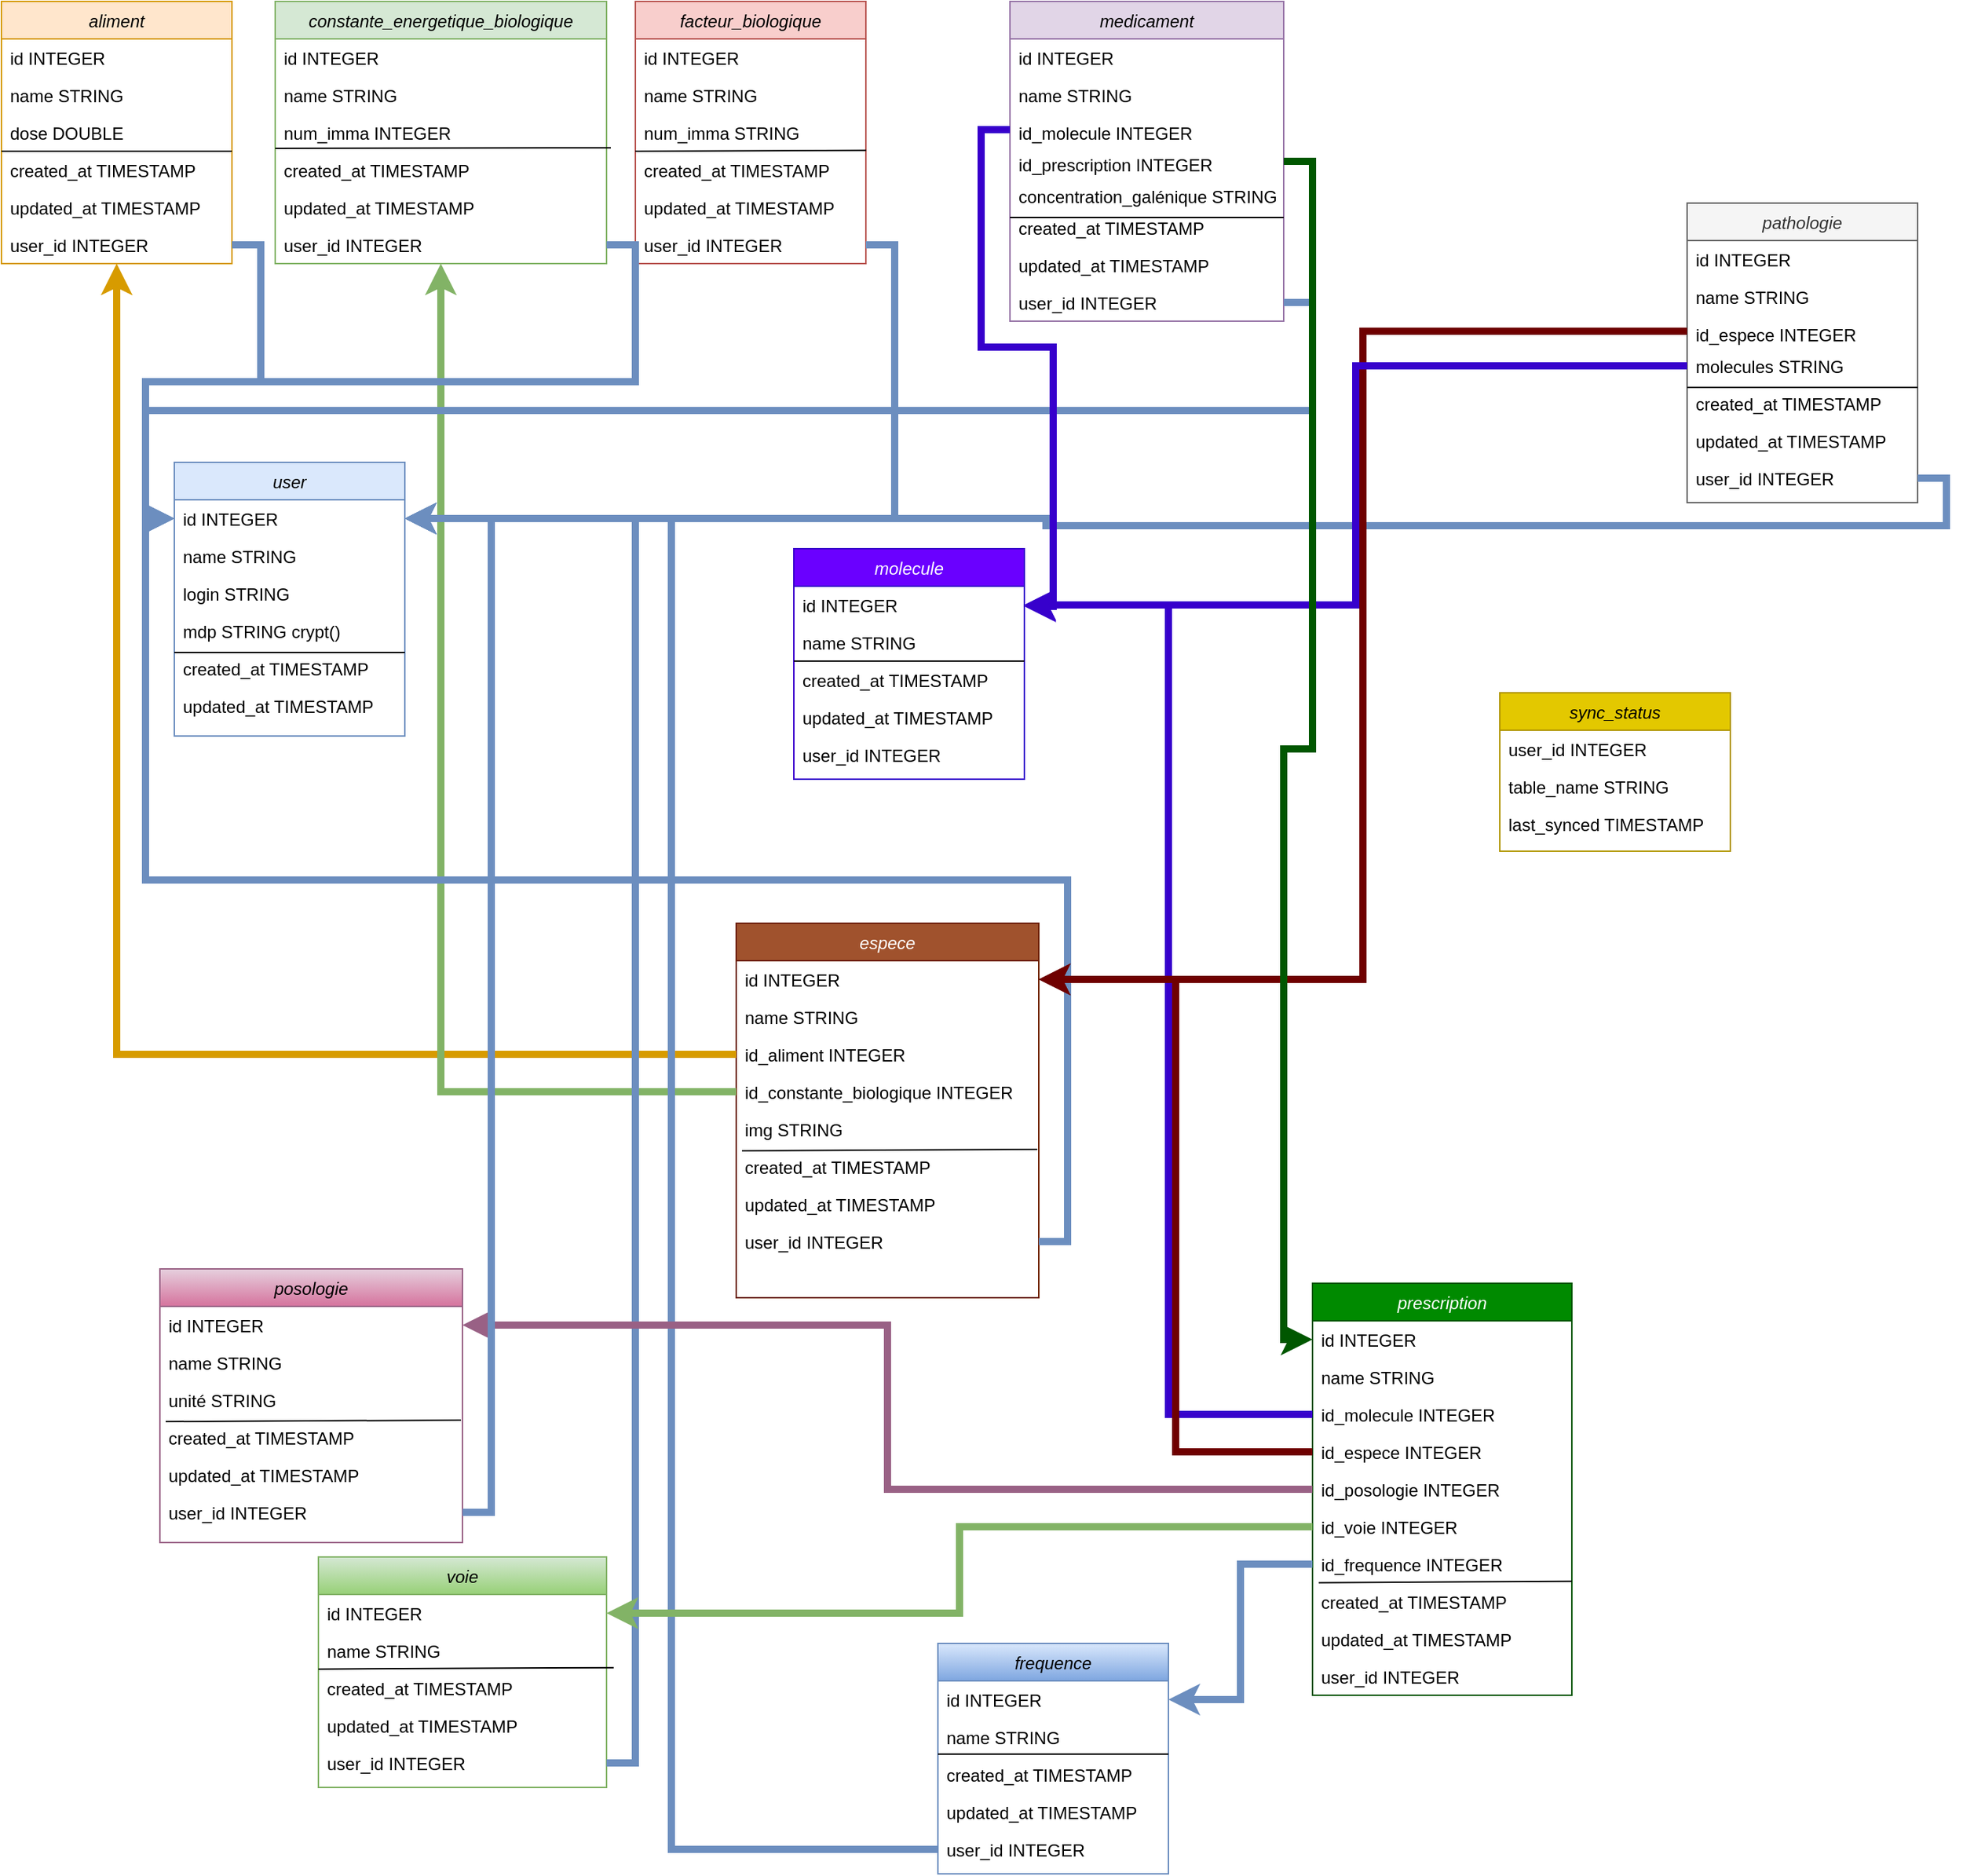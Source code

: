 <mxfile version="24.7.7">
  <diagram id="C5RBs43oDa-KdzZeNtuy" name="Page-1">
    <mxGraphModel dx="1687" dy="929" grid="1" gridSize="10" guides="1" tooltips="1" connect="1" arrows="1" fold="1" page="1" pageScale="1" pageWidth="827" pageHeight="1169" math="0" shadow="0">
      <root>
        <mxCell id="WIyWlLk6GJQsqaUBKTNV-0" />
        <mxCell id="WIyWlLk6GJQsqaUBKTNV-1" parent="WIyWlLk6GJQsqaUBKTNV-0" />
        <mxCell id="zkfFHV4jXpPFQw0GAbJ--0" value="aliment" style="swimlane;fontStyle=2;align=center;verticalAlign=top;childLayout=stackLayout;horizontal=1;startSize=26;horizontalStack=0;resizeParent=1;resizeLast=0;collapsible=1;marginBottom=0;rounded=0;shadow=0;strokeWidth=1;fillColor=#ffe6cc;strokeColor=#d79b00;" parent="WIyWlLk6GJQsqaUBKTNV-1" vertex="1">
          <mxGeometry x="30" y="40" width="160" height="182" as="geometry">
            <mxRectangle x="230" y="140" width="160" height="26" as="alternateBounds" />
          </mxGeometry>
        </mxCell>
        <mxCell id="zkfFHV4jXpPFQw0GAbJ--1" value="id INTEGER" style="text;align=left;verticalAlign=top;spacingLeft=4;spacingRight=4;overflow=hidden;rotatable=0;points=[[0,0.5],[1,0.5]];portConstraint=eastwest;" parent="zkfFHV4jXpPFQw0GAbJ--0" vertex="1">
          <mxGeometry y="26" width="160" height="26" as="geometry" />
        </mxCell>
        <mxCell id="zkfFHV4jXpPFQw0GAbJ--2" value="name STRING" style="text;align=left;verticalAlign=top;spacingLeft=4;spacingRight=4;overflow=hidden;rotatable=0;points=[[0,0.5],[1,0.5]];portConstraint=eastwest;rounded=0;shadow=0;html=0;" parent="zkfFHV4jXpPFQw0GAbJ--0" vertex="1">
          <mxGeometry y="52" width="160" height="26" as="geometry" />
        </mxCell>
        <mxCell id="zkfFHV4jXpPFQw0GAbJ--3" value="dose DOUBLE" style="text;align=left;verticalAlign=top;spacingLeft=4;spacingRight=4;overflow=hidden;rotatable=0;points=[[0,0.5],[1,0.5]];portConstraint=eastwest;rounded=0;shadow=0;html=0;" parent="zkfFHV4jXpPFQw0GAbJ--0" vertex="1">
          <mxGeometry y="78" width="160" height="26" as="geometry" />
        </mxCell>
        <mxCell id="924ap-qNJCCSgqPx_JIW-32" value="" style="endArrow=none;html=1;rounded=0;" parent="zkfFHV4jXpPFQw0GAbJ--0" edge="1">
          <mxGeometry width="50" height="50" relative="1" as="geometry">
            <mxPoint y="104" as="sourcePoint" />
            <mxPoint x="160" y="104" as="targetPoint" />
          </mxGeometry>
        </mxCell>
        <mxCell id="924ap-qNJCCSgqPx_JIW-30" value="created_at TIMESTAMP" style="text;align=left;verticalAlign=top;spacingLeft=4;spacingRight=4;overflow=hidden;rotatable=0;points=[[0,0.5],[1,0.5]];portConstraint=eastwest;rounded=0;shadow=0;html=0;" parent="zkfFHV4jXpPFQw0GAbJ--0" vertex="1">
          <mxGeometry y="104" width="160" height="26" as="geometry" />
        </mxCell>
        <mxCell id="924ap-qNJCCSgqPx_JIW-34" value="updated_at TIMESTAMP" style="text;align=left;verticalAlign=top;spacingLeft=4;spacingRight=4;overflow=hidden;rotatable=0;points=[[0,0.5],[1,0.5]];portConstraint=eastwest;rounded=0;shadow=0;html=0;" parent="zkfFHV4jXpPFQw0GAbJ--0" vertex="1">
          <mxGeometry y="130" width="160" height="26" as="geometry" />
        </mxCell>
        <mxCell id="924ap-qNJCCSgqPx_JIW-35" value="user_id INTEGER" style="text;align=left;verticalAlign=top;spacingLeft=4;spacingRight=4;overflow=hidden;rotatable=0;points=[[0,0.5],[1,0.5]];portConstraint=eastwest;rounded=0;shadow=0;html=0;" parent="zkfFHV4jXpPFQw0GAbJ--0" vertex="1">
          <mxGeometry y="156" width="160" height="26" as="geometry" />
        </mxCell>
        <mxCell id="924ap-qNJCCSgqPx_JIW-1" value="constante_energetique_biologique" style="swimlane;fontStyle=2;align=center;verticalAlign=top;childLayout=stackLayout;horizontal=1;startSize=26;horizontalStack=0;resizeParent=1;resizeLast=0;collapsible=1;marginBottom=0;rounded=0;shadow=0;strokeWidth=1;fillColor=#d5e8d4;strokeColor=#82b366;" parent="WIyWlLk6GJQsqaUBKTNV-1" vertex="1">
          <mxGeometry x="220" y="40" width="230" height="182" as="geometry">
            <mxRectangle x="230" y="140" width="160" height="26" as="alternateBounds" />
          </mxGeometry>
        </mxCell>
        <mxCell id="924ap-qNJCCSgqPx_JIW-2" value="id INTEGER" style="text;align=left;verticalAlign=top;spacingLeft=4;spacingRight=4;overflow=hidden;rotatable=0;points=[[0,0.5],[1,0.5]];portConstraint=eastwest;" parent="924ap-qNJCCSgqPx_JIW-1" vertex="1">
          <mxGeometry y="26" width="230" height="26" as="geometry" />
        </mxCell>
        <mxCell id="924ap-qNJCCSgqPx_JIW-3" value="name STRING" style="text;align=left;verticalAlign=top;spacingLeft=4;spacingRight=4;overflow=hidden;rotatable=0;points=[[0,0.5],[1,0.5]];portConstraint=eastwest;rounded=0;shadow=0;html=0;" parent="924ap-qNJCCSgqPx_JIW-1" vertex="1">
          <mxGeometry y="52" width="230" height="26" as="geometry" />
        </mxCell>
        <mxCell id="924ap-qNJCCSgqPx_JIW-4" value="num_imma INTEGER" style="text;align=left;verticalAlign=top;spacingLeft=4;spacingRight=4;overflow=hidden;rotatable=0;points=[[0,0.5],[1,0.5]];portConstraint=eastwest;rounded=0;shadow=0;html=0;" parent="924ap-qNJCCSgqPx_JIW-1" vertex="1">
          <mxGeometry y="78" width="230" height="26" as="geometry" />
        </mxCell>
        <mxCell id="924ap-qNJCCSgqPx_JIW-36" value="" style="endArrow=none;html=1;rounded=0;entryX=1.013;entryY=0.907;entryDx=0;entryDy=0;entryPerimeter=0;" parent="924ap-qNJCCSgqPx_JIW-1" target="924ap-qNJCCSgqPx_JIW-4" edge="1">
          <mxGeometry width="50" height="50" relative="1" as="geometry">
            <mxPoint y="102" as="sourcePoint" />
            <mxPoint x="160" y="102" as="targetPoint" />
          </mxGeometry>
        </mxCell>
        <mxCell id="924ap-qNJCCSgqPx_JIW-37" value="created_at TIMESTAMP" style="text;align=left;verticalAlign=top;spacingLeft=4;spacingRight=4;overflow=hidden;rotatable=0;points=[[0,0.5],[1,0.5]];portConstraint=eastwest;rounded=0;shadow=0;html=0;" parent="924ap-qNJCCSgqPx_JIW-1" vertex="1">
          <mxGeometry y="104" width="230" height="26" as="geometry" />
        </mxCell>
        <mxCell id="924ap-qNJCCSgqPx_JIW-38" value="updated_at TIMESTAMP" style="text;align=left;verticalAlign=top;spacingLeft=4;spacingRight=4;overflow=hidden;rotatable=0;points=[[0,0.5],[1,0.5]];portConstraint=eastwest;rounded=0;shadow=0;html=0;" parent="924ap-qNJCCSgqPx_JIW-1" vertex="1">
          <mxGeometry y="130" width="230" height="26" as="geometry" />
        </mxCell>
        <mxCell id="924ap-qNJCCSgqPx_JIW-39" value="user_id INTEGER" style="text;align=left;verticalAlign=top;spacingLeft=4;spacingRight=4;overflow=hidden;rotatable=0;points=[[0,0.5],[1,0.5]];portConstraint=eastwest;rounded=0;shadow=0;html=0;" parent="924ap-qNJCCSgqPx_JIW-1" vertex="1">
          <mxGeometry y="156" width="230" height="26" as="geometry" />
        </mxCell>
        <mxCell id="924ap-qNJCCSgqPx_JIW-5" value="facteur_biologique" style="swimlane;fontStyle=2;align=center;verticalAlign=top;childLayout=stackLayout;horizontal=1;startSize=26;horizontalStack=0;resizeParent=1;resizeLast=0;collapsible=1;marginBottom=0;rounded=0;shadow=0;strokeWidth=1;fillColor=#f8cecc;strokeColor=#b85450;" parent="WIyWlLk6GJQsqaUBKTNV-1" vertex="1">
          <mxGeometry x="470" y="40" width="160" height="182" as="geometry">
            <mxRectangle x="230" y="140" width="160" height="26" as="alternateBounds" />
          </mxGeometry>
        </mxCell>
        <mxCell id="924ap-qNJCCSgqPx_JIW-6" value="id INTEGER" style="text;align=left;verticalAlign=top;spacingLeft=4;spacingRight=4;overflow=hidden;rotatable=0;points=[[0,0.5],[1,0.5]];portConstraint=eastwest;" parent="924ap-qNJCCSgqPx_JIW-5" vertex="1">
          <mxGeometry y="26" width="160" height="26" as="geometry" />
        </mxCell>
        <mxCell id="924ap-qNJCCSgqPx_JIW-7" value="name STRING" style="text;align=left;verticalAlign=top;spacingLeft=4;spacingRight=4;overflow=hidden;rotatable=0;points=[[0,0.5],[1,0.5]];portConstraint=eastwest;rounded=0;shadow=0;html=0;" parent="924ap-qNJCCSgqPx_JIW-5" vertex="1">
          <mxGeometry y="52" width="160" height="26" as="geometry" />
        </mxCell>
        <mxCell id="924ap-qNJCCSgqPx_JIW-8" value="num_imma STRING" style="text;align=left;verticalAlign=top;spacingLeft=4;spacingRight=4;overflow=hidden;rotatable=0;points=[[0,0.5],[1,0.5]];portConstraint=eastwest;rounded=0;shadow=0;html=0;" parent="924ap-qNJCCSgqPx_JIW-5" vertex="1">
          <mxGeometry y="78" width="160" height="26" as="geometry" />
        </mxCell>
        <mxCell id="924ap-qNJCCSgqPx_JIW-40" value="" style="endArrow=none;html=1;rounded=0;entryX=1.001;entryY=-0.026;entryDx=0;entryDy=0;entryPerimeter=0;" parent="924ap-qNJCCSgqPx_JIW-5" target="924ap-qNJCCSgqPx_JIW-41" edge="1">
          <mxGeometry width="50" height="50" relative="1" as="geometry">
            <mxPoint y="104" as="sourcePoint" />
            <mxPoint x="160" y="104" as="targetPoint" />
          </mxGeometry>
        </mxCell>
        <mxCell id="924ap-qNJCCSgqPx_JIW-41" value="created_at TIMESTAMP" style="text;align=left;verticalAlign=top;spacingLeft=4;spacingRight=4;overflow=hidden;rotatable=0;points=[[0,0.5],[1,0.5]];portConstraint=eastwest;rounded=0;shadow=0;html=0;" parent="924ap-qNJCCSgqPx_JIW-5" vertex="1">
          <mxGeometry y="104" width="160" height="26" as="geometry" />
        </mxCell>
        <mxCell id="924ap-qNJCCSgqPx_JIW-42" value="updated_at TIMESTAMP" style="text;align=left;verticalAlign=top;spacingLeft=4;spacingRight=4;overflow=hidden;rotatable=0;points=[[0,0.5],[1,0.5]];portConstraint=eastwest;rounded=0;shadow=0;html=0;" parent="924ap-qNJCCSgqPx_JIW-5" vertex="1">
          <mxGeometry y="130" width="160" height="26" as="geometry" />
        </mxCell>
        <mxCell id="924ap-qNJCCSgqPx_JIW-43" value="user_id INTEGER" style="text;align=left;verticalAlign=top;spacingLeft=4;spacingRight=4;overflow=hidden;rotatable=0;points=[[0,0.5],[1,0.5]];portConstraint=eastwest;rounded=0;shadow=0;html=0;" parent="924ap-qNJCCSgqPx_JIW-5" vertex="1">
          <mxGeometry y="156" width="160" height="26" as="geometry" />
        </mxCell>
        <mxCell id="924ap-qNJCCSgqPx_JIW-9" value="espece" style="swimlane;fontStyle=2;align=center;verticalAlign=top;childLayout=stackLayout;horizontal=1;startSize=26;horizontalStack=0;resizeParent=1;resizeLast=0;collapsible=1;marginBottom=0;rounded=0;shadow=0;strokeWidth=1;fillColor=#a0522d;fontColor=#ffffff;strokeColor=#6D1F00;" parent="WIyWlLk6GJQsqaUBKTNV-1" vertex="1">
          <mxGeometry x="540" y="680" width="210" height="260" as="geometry">
            <mxRectangle x="230" y="140" width="160" height="26" as="alternateBounds" />
          </mxGeometry>
        </mxCell>
        <mxCell id="924ap-qNJCCSgqPx_JIW-10" value="id INTEGER" style="text;align=left;verticalAlign=top;spacingLeft=4;spacingRight=4;overflow=hidden;rotatable=0;points=[[0,0.5],[1,0.5]];portConstraint=eastwest;" parent="924ap-qNJCCSgqPx_JIW-9" vertex="1">
          <mxGeometry y="26" width="210" height="26" as="geometry" />
        </mxCell>
        <mxCell id="924ap-qNJCCSgqPx_JIW-11" value="name STRING" style="text;align=left;verticalAlign=top;spacingLeft=4;spacingRight=4;overflow=hidden;rotatable=0;points=[[0,0.5],[1,0.5]];portConstraint=eastwest;rounded=0;shadow=0;html=0;" parent="924ap-qNJCCSgqPx_JIW-9" vertex="1">
          <mxGeometry y="52" width="210" height="26" as="geometry" />
        </mxCell>
        <mxCell id="924ap-qNJCCSgqPx_JIW-12" value="id_aliment INTEGER&#xa;" style="text;align=left;verticalAlign=top;spacingLeft=4;spacingRight=4;overflow=hidden;rotatable=0;points=[[0,0.5],[1,0.5]];portConstraint=eastwest;rounded=0;shadow=0;html=0;" parent="924ap-qNJCCSgqPx_JIW-9" vertex="1">
          <mxGeometry y="78" width="210" height="26" as="geometry" />
        </mxCell>
        <mxCell id="924ap-qNJCCSgqPx_JIW-13" value="id_constante_biologique INTEGER&#xa;" style="text;align=left;verticalAlign=top;spacingLeft=4;spacingRight=4;overflow=hidden;rotatable=0;points=[[0,0.5],[1,0.5]];portConstraint=eastwest;rounded=0;shadow=0;html=0;" parent="924ap-qNJCCSgqPx_JIW-9" vertex="1">
          <mxGeometry y="104" width="210" height="26" as="geometry" />
        </mxCell>
        <mxCell id="924ap-qNJCCSgqPx_JIW-15" value="img STRING" style="text;align=left;verticalAlign=top;spacingLeft=4;spacingRight=4;overflow=hidden;rotatable=0;points=[[0,0.5],[1,0.5]];portConstraint=eastwest;rounded=0;shadow=0;html=0;" parent="924ap-qNJCCSgqPx_JIW-9" vertex="1">
          <mxGeometry y="130" width="210" height="26" as="geometry" />
        </mxCell>
        <mxCell id="924ap-qNJCCSgqPx_JIW-53" value="created_at TIMESTAMP" style="text;align=left;verticalAlign=top;spacingLeft=4;spacingRight=4;overflow=hidden;rotatable=0;points=[[0,0.5],[1,0.5]];portConstraint=eastwest;rounded=0;shadow=0;html=0;" parent="924ap-qNJCCSgqPx_JIW-9" vertex="1">
          <mxGeometry y="156" width="210" height="26" as="geometry" />
        </mxCell>
        <mxCell id="924ap-qNJCCSgqPx_JIW-54" value="updated_at TIMESTAMP" style="text;align=left;verticalAlign=top;spacingLeft=4;spacingRight=4;overflow=hidden;rotatable=0;points=[[0,0.5],[1,0.5]];portConstraint=eastwest;rounded=0;shadow=0;html=0;" parent="924ap-qNJCCSgqPx_JIW-9" vertex="1">
          <mxGeometry y="182" width="210" height="26" as="geometry" />
        </mxCell>
        <mxCell id="924ap-qNJCCSgqPx_JIW-55" value="user_id INTEGER" style="text;align=left;verticalAlign=top;spacingLeft=4;spacingRight=4;overflow=hidden;rotatable=0;points=[[0,0.5],[1,0.5]];portConstraint=eastwest;rounded=0;shadow=0;html=0;" parent="924ap-qNJCCSgqPx_JIW-9" vertex="1">
          <mxGeometry y="208" width="210" height="26" as="geometry" />
        </mxCell>
        <mxCell id="Qkwt73DO6O8Ck_jx2aLU-0" value="" style="endArrow=none;html=1;rounded=0;exitX=0.019;exitY=0.077;exitDx=0;exitDy=0;exitPerimeter=0;entryX=0.995;entryY=1.038;entryDx=0;entryDy=0;entryPerimeter=0;" parent="924ap-qNJCCSgqPx_JIW-9" source="924ap-qNJCCSgqPx_JIW-53" target="924ap-qNJCCSgqPx_JIW-15" edge="1">
          <mxGeometry width="50" height="50" relative="1" as="geometry">
            <mxPoint x="170" y="60" as="sourcePoint" />
            <mxPoint x="220" y="10" as="targetPoint" />
          </mxGeometry>
        </mxCell>
        <mxCell id="924ap-qNJCCSgqPx_JIW-17" value="medicament" style="swimlane;fontStyle=2;align=center;verticalAlign=top;childLayout=stackLayout;horizontal=1;startSize=26;horizontalStack=0;resizeParent=1;resizeLast=0;collapsible=1;marginBottom=0;rounded=0;shadow=0;strokeWidth=1;fillColor=#e1d5e7;strokeColor=#9673a6;" parent="WIyWlLk6GJQsqaUBKTNV-1" vertex="1">
          <mxGeometry x="730" y="40" width="190" height="222" as="geometry">
            <mxRectangle x="230" y="140" width="160" height="26" as="alternateBounds" />
          </mxGeometry>
        </mxCell>
        <mxCell id="924ap-qNJCCSgqPx_JIW-18" value="id INTEGER" style="text;align=left;verticalAlign=top;spacingLeft=4;spacingRight=4;overflow=hidden;rotatable=0;points=[[0,0.5],[1,0.5]];portConstraint=eastwest;" parent="924ap-qNJCCSgqPx_JIW-17" vertex="1">
          <mxGeometry y="26" width="190" height="26" as="geometry" />
        </mxCell>
        <mxCell id="924ap-qNJCCSgqPx_JIW-19" value="name STRING" style="text;align=left;verticalAlign=top;spacingLeft=4;spacingRight=4;overflow=hidden;rotatable=0;points=[[0,0.5],[1,0.5]];portConstraint=eastwest;rounded=0;shadow=0;html=0;" parent="924ap-qNJCCSgqPx_JIW-17" vertex="1">
          <mxGeometry y="52" width="190" height="26" as="geometry" />
        </mxCell>
        <mxCell id="924ap-qNJCCSgqPx_JIW-20" value="id_molecule INTEGER" style="text;align=left;verticalAlign=top;spacingLeft=4;spacingRight=4;overflow=hidden;rotatable=0;points=[[0,0.5],[1,0.5]];portConstraint=eastwest;rounded=0;shadow=0;html=0;" parent="924ap-qNJCCSgqPx_JIW-17" vertex="1">
          <mxGeometry y="78" width="190" height="22" as="geometry" />
        </mxCell>
        <mxCell id="Qkwt73DO6O8Ck_jx2aLU-1" value="id_prescription INTEGER" style="text;align=left;verticalAlign=top;spacingLeft=4;spacingRight=4;overflow=hidden;rotatable=0;points=[[0,0.5],[1,0.5]];portConstraint=eastwest;rounded=0;shadow=0;html=0;" parent="924ap-qNJCCSgqPx_JIW-17" vertex="1">
          <mxGeometry y="100" width="190" height="22" as="geometry" />
        </mxCell>
        <mxCell id="IBvZVTG6x7wdRIB90gIZ-0" value="concentration_galénique STRING" style="text;align=left;verticalAlign=top;spacingLeft=4;spacingRight=4;overflow=hidden;rotatable=0;points=[[0,0.5],[1,0.5]];portConstraint=eastwest;rounded=0;shadow=0;html=0;" vertex="1" parent="924ap-qNJCCSgqPx_JIW-17">
          <mxGeometry y="122" width="190" height="22" as="geometry" />
        </mxCell>
        <mxCell id="924ap-qNJCCSgqPx_JIW-45" value="created_at TIMESTAMP" style="text;align=left;verticalAlign=top;spacingLeft=4;spacingRight=4;overflow=hidden;rotatable=0;points=[[0,0.5],[1,0.5]];portConstraint=eastwest;rounded=0;shadow=0;html=0;" parent="924ap-qNJCCSgqPx_JIW-17" vertex="1">
          <mxGeometry y="144" width="190" height="26" as="geometry" />
        </mxCell>
        <mxCell id="924ap-qNJCCSgqPx_JIW-46" value="updated_at TIMESTAMP" style="text;align=left;verticalAlign=top;spacingLeft=4;spacingRight=4;overflow=hidden;rotatable=0;points=[[0,0.5],[1,0.5]];portConstraint=eastwest;rounded=0;shadow=0;html=0;" parent="924ap-qNJCCSgqPx_JIW-17" vertex="1">
          <mxGeometry y="170" width="190" height="26" as="geometry" />
        </mxCell>
        <mxCell id="924ap-qNJCCSgqPx_JIW-47" value="user_id INTEGER" style="text;align=left;verticalAlign=top;spacingLeft=4;spacingRight=4;overflow=hidden;rotatable=0;points=[[0,0.5],[1,0.5]];portConstraint=eastwest;rounded=0;shadow=0;html=0;" parent="924ap-qNJCCSgqPx_JIW-17" vertex="1">
          <mxGeometry y="196" width="190" height="26" as="geometry" />
        </mxCell>
        <mxCell id="924ap-qNJCCSgqPx_JIW-21" value="pathologie" style="swimlane;fontStyle=2;align=center;verticalAlign=top;childLayout=stackLayout;horizontal=1;startSize=26;horizontalStack=0;resizeParent=1;resizeLast=0;collapsible=1;marginBottom=0;rounded=0;shadow=0;strokeWidth=1;fillColor=#f5f5f5;fontColor=#333333;strokeColor=#666666;" parent="WIyWlLk6GJQsqaUBKTNV-1" vertex="1">
          <mxGeometry x="1200" y="180" width="160" height="208" as="geometry">
            <mxRectangle x="230" y="140" width="160" height="26" as="alternateBounds" />
          </mxGeometry>
        </mxCell>
        <mxCell id="924ap-qNJCCSgqPx_JIW-22" value="id INTEGER" style="text;align=left;verticalAlign=top;spacingLeft=4;spacingRight=4;overflow=hidden;rotatable=0;points=[[0,0.5],[1,0.5]];portConstraint=eastwest;" parent="924ap-qNJCCSgqPx_JIW-21" vertex="1">
          <mxGeometry y="26" width="160" height="26" as="geometry" />
        </mxCell>
        <mxCell id="924ap-qNJCCSgqPx_JIW-23" value="name STRING" style="text;align=left;verticalAlign=top;spacingLeft=4;spacingRight=4;overflow=hidden;rotatable=0;points=[[0,0.5],[1,0.5]];portConstraint=eastwest;rounded=0;shadow=0;html=0;" parent="924ap-qNJCCSgqPx_JIW-21" vertex="1">
          <mxGeometry y="52" width="160" height="26" as="geometry" />
        </mxCell>
        <mxCell id="924ap-qNJCCSgqPx_JIW-24" value="id_espece INTEGER" style="text;align=left;verticalAlign=top;spacingLeft=4;spacingRight=4;overflow=hidden;rotatable=0;points=[[0,0.5],[1,0.5]];portConstraint=eastwest;rounded=0;shadow=0;html=0;" parent="924ap-qNJCCSgqPx_JIW-21" vertex="1">
          <mxGeometry y="78" width="160" height="22" as="geometry" />
        </mxCell>
        <mxCell id="924ap-qNJCCSgqPx_JIW-48" value="" style="endArrow=none;html=1;rounded=0;" parent="924ap-qNJCCSgqPx_JIW-21" edge="1">
          <mxGeometry width="50" height="50" relative="1" as="geometry">
            <mxPoint y="128" as="sourcePoint" />
            <mxPoint x="160" y="128" as="targetPoint" />
          </mxGeometry>
        </mxCell>
        <mxCell id="Qkwt73DO6O8Ck_jx2aLU-13" value="molecules STRING" style="text;align=left;verticalAlign=top;spacingLeft=4;spacingRight=4;overflow=hidden;rotatable=0;points=[[0,0.5],[1,0.5]];portConstraint=eastwest;rounded=0;shadow=0;html=0;" parent="924ap-qNJCCSgqPx_JIW-21" vertex="1">
          <mxGeometry y="100" width="160" height="26" as="geometry" />
        </mxCell>
        <mxCell id="924ap-qNJCCSgqPx_JIW-49" value="created_at TIMESTAMP" style="text;align=left;verticalAlign=top;spacingLeft=4;spacingRight=4;overflow=hidden;rotatable=0;points=[[0,0.5],[1,0.5]];portConstraint=eastwest;rounded=0;shadow=0;html=0;" parent="924ap-qNJCCSgqPx_JIW-21" vertex="1">
          <mxGeometry y="126" width="160" height="26" as="geometry" />
        </mxCell>
        <mxCell id="924ap-qNJCCSgqPx_JIW-50" value="updated_at TIMESTAMP" style="text;align=left;verticalAlign=top;spacingLeft=4;spacingRight=4;overflow=hidden;rotatable=0;points=[[0,0.5],[1,0.5]];portConstraint=eastwest;rounded=0;shadow=0;html=0;" parent="924ap-qNJCCSgqPx_JIW-21" vertex="1">
          <mxGeometry y="152" width="160" height="26" as="geometry" />
        </mxCell>
        <mxCell id="924ap-qNJCCSgqPx_JIW-51" value="user_id INTEGER" style="text;align=left;verticalAlign=top;spacingLeft=4;spacingRight=4;overflow=hidden;rotatable=0;points=[[0,0.5],[1,0.5]];portConstraint=eastwest;rounded=0;shadow=0;html=0;" parent="924ap-qNJCCSgqPx_JIW-21" vertex="1">
          <mxGeometry y="178" width="160" height="26" as="geometry" />
        </mxCell>
        <mxCell id="924ap-qNJCCSgqPx_JIW-25" style="edgeStyle=orthogonalEdgeStyle;rounded=0;orthogonalLoop=1;jettySize=auto;html=1;exitX=0;exitY=0.5;exitDx=0;exitDy=0;entryX=0.5;entryY=1;entryDx=0;entryDy=0;fillColor=#ffe6cc;strokeColor=#d79b00;strokeWidth=5;" parent="WIyWlLk6GJQsqaUBKTNV-1" source="924ap-qNJCCSgqPx_JIW-12" target="zkfFHV4jXpPFQw0GAbJ--0" edge="1">
          <mxGeometry relative="1" as="geometry" />
        </mxCell>
        <mxCell id="924ap-qNJCCSgqPx_JIW-26" style="edgeStyle=orthogonalEdgeStyle;rounded=0;orthogonalLoop=1;jettySize=auto;html=1;exitX=0;exitY=0.5;exitDx=0;exitDy=0;entryX=0.5;entryY=1;entryDx=0;entryDy=0;fillColor=#d5e8d4;strokeColor=#82b366;strokeWidth=5;" parent="WIyWlLk6GJQsqaUBKTNV-1" source="924ap-qNJCCSgqPx_JIW-13" target="924ap-qNJCCSgqPx_JIW-1" edge="1">
          <mxGeometry relative="1" as="geometry" />
        </mxCell>
        <mxCell id="924ap-qNJCCSgqPx_JIW-56" value="user" style="swimlane;fontStyle=2;align=center;verticalAlign=top;childLayout=stackLayout;horizontal=1;startSize=26;horizontalStack=0;resizeParent=1;resizeLast=0;collapsible=1;marginBottom=0;rounded=0;shadow=0;strokeWidth=1;fillColor=#dae8fc;strokeColor=#6c8ebf;" parent="WIyWlLk6GJQsqaUBKTNV-1" vertex="1">
          <mxGeometry x="150" y="360" width="160" height="190" as="geometry">
            <mxRectangle x="230" y="140" width="160" height="26" as="alternateBounds" />
          </mxGeometry>
        </mxCell>
        <mxCell id="924ap-qNJCCSgqPx_JIW-57" value="id INTEGER" style="text;align=left;verticalAlign=top;spacingLeft=4;spacingRight=4;overflow=hidden;rotatable=0;points=[[0,0.5],[1,0.5]];portConstraint=eastwest;" parent="924ap-qNJCCSgqPx_JIW-56" vertex="1">
          <mxGeometry y="26" width="160" height="26" as="geometry" />
        </mxCell>
        <mxCell id="924ap-qNJCCSgqPx_JIW-58" value="name STRING" style="text;align=left;verticalAlign=top;spacingLeft=4;spacingRight=4;overflow=hidden;rotatable=0;points=[[0,0.5],[1,0.5]];portConstraint=eastwest;rounded=0;shadow=0;html=0;" parent="924ap-qNJCCSgqPx_JIW-56" vertex="1">
          <mxGeometry y="52" width="160" height="26" as="geometry" />
        </mxCell>
        <mxCell id="924ap-qNJCCSgqPx_JIW-59" value="login STRING" style="text;align=left;verticalAlign=top;spacingLeft=4;spacingRight=4;overflow=hidden;rotatable=0;points=[[0,0.5],[1,0.5]];portConstraint=eastwest;rounded=0;shadow=0;html=0;" parent="924ap-qNJCCSgqPx_JIW-56" vertex="1">
          <mxGeometry y="78" width="160" height="26" as="geometry" />
        </mxCell>
        <mxCell id="924ap-qNJCCSgqPx_JIW-60" value="" style="endArrow=none;html=1;rounded=0;" parent="924ap-qNJCCSgqPx_JIW-56" edge="1">
          <mxGeometry width="50" height="50" relative="1" as="geometry">
            <mxPoint y="132" as="sourcePoint" />
            <mxPoint x="160" y="132" as="targetPoint" />
          </mxGeometry>
        </mxCell>
        <mxCell id="924ap-qNJCCSgqPx_JIW-64" value="mdp STRING crypt()" style="text;align=left;verticalAlign=top;spacingLeft=4;spacingRight=4;overflow=hidden;rotatable=0;points=[[0,0.5],[1,0.5]];portConstraint=eastwest;rounded=0;shadow=0;html=0;" parent="924ap-qNJCCSgqPx_JIW-56" vertex="1">
          <mxGeometry y="104" width="160" height="26" as="geometry" />
        </mxCell>
        <mxCell id="924ap-qNJCCSgqPx_JIW-61" value="created_at TIMESTAMP" style="text;align=left;verticalAlign=top;spacingLeft=4;spacingRight=4;overflow=hidden;rotatable=0;points=[[0,0.5],[1,0.5]];portConstraint=eastwest;rounded=0;shadow=0;html=0;" parent="924ap-qNJCCSgqPx_JIW-56" vertex="1">
          <mxGeometry y="130" width="160" height="26" as="geometry" />
        </mxCell>
        <mxCell id="924ap-qNJCCSgqPx_JIW-72" value="updated_at TIMESTAMP" style="text;align=left;verticalAlign=top;spacingLeft=4;spacingRight=4;overflow=hidden;rotatable=0;points=[[0,0.5],[1,0.5]];portConstraint=eastwest;rounded=0;shadow=0;html=0;" parent="924ap-qNJCCSgqPx_JIW-56" vertex="1">
          <mxGeometry y="156" width="160" height="26" as="geometry" />
        </mxCell>
        <mxCell id="924ap-qNJCCSgqPx_JIW-65" style="edgeStyle=orthogonalEdgeStyle;rounded=0;orthogonalLoop=1;jettySize=auto;html=1;exitX=1;exitY=0.5;exitDx=0;exitDy=0;entryX=0;entryY=0.5;entryDx=0;entryDy=0;fillColor=#dae8fc;strokeColor=#6c8ebf;strokeWidth=5;" parent="WIyWlLk6GJQsqaUBKTNV-1" source="924ap-qNJCCSgqPx_JIW-35" target="924ap-qNJCCSgqPx_JIW-57" edge="1">
          <mxGeometry relative="1" as="geometry" />
        </mxCell>
        <mxCell id="924ap-qNJCCSgqPx_JIW-66" style="edgeStyle=orthogonalEdgeStyle;rounded=0;orthogonalLoop=1;jettySize=auto;html=1;exitX=1;exitY=0.5;exitDx=0;exitDy=0;entryX=0;entryY=0.5;entryDx=0;entryDy=0;fillColor=#dae8fc;strokeColor=#6c8ebf;strokeWidth=5;" parent="WIyWlLk6GJQsqaUBKTNV-1" source="924ap-qNJCCSgqPx_JIW-39" target="924ap-qNJCCSgqPx_JIW-57" edge="1">
          <mxGeometry relative="1" as="geometry" />
        </mxCell>
        <mxCell id="924ap-qNJCCSgqPx_JIW-67" style="edgeStyle=orthogonalEdgeStyle;rounded=0;orthogonalLoop=1;jettySize=auto;html=1;exitX=1;exitY=0.5;exitDx=0;exitDy=0;fillColor=#dae8fc;strokeColor=#6c8ebf;strokeWidth=5;" parent="WIyWlLk6GJQsqaUBKTNV-1" source="924ap-qNJCCSgqPx_JIW-43" target="924ap-qNJCCSgqPx_JIW-57" edge="1">
          <mxGeometry relative="1" as="geometry" />
        </mxCell>
        <mxCell id="924ap-qNJCCSgqPx_JIW-68" style="edgeStyle=orthogonalEdgeStyle;rounded=0;orthogonalLoop=1;jettySize=auto;html=1;exitX=1;exitY=0.5;exitDx=0;exitDy=0;entryX=0;entryY=0.5;entryDx=0;entryDy=0;fillColor=#dae8fc;strokeColor=#6c8ebf;strokeWidth=5;" parent="WIyWlLk6GJQsqaUBKTNV-1" source="924ap-qNJCCSgqPx_JIW-47" target="924ap-qNJCCSgqPx_JIW-57" edge="1">
          <mxGeometry relative="1" as="geometry" />
        </mxCell>
        <mxCell id="924ap-qNJCCSgqPx_JIW-69" style="edgeStyle=orthogonalEdgeStyle;rounded=0;orthogonalLoop=1;jettySize=auto;html=1;exitX=1;exitY=0.5;exitDx=0;exitDy=0;entryX=0;entryY=0.5;entryDx=0;entryDy=0;fillColor=#dae8fc;strokeColor=#6c8ebf;strokeWidth=5;" parent="WIyWlLk6GJQsqaUBKTNV-1" source="924ap-qNJCCSgqPx_JIW-55" target="924ap-qNJCCSgqPx_JIW-57" edge="1">
          <mxGeometry relative="1" as="geometry" />
        </mxCell>
        <mxCell id="924ap-qNJCCSgqPx_JIW-71" style="edgeStyle=orthogonalEdgeStyle;rounded=0;orthogonalLoop=1;jettySize=auto;html=1;exitX=1;exitY=0.5;exitDx=0;exitDy=0;entryX=1;entryY=0.5;entryDx=0;entryDy=0;fillColor=#dae8fc;strokeColor=#6c8ebf;strokeWidth=5;" parent="WIyWlLk6GJQsqaUBKTNV-1" source="924ap-qNJCCSgqPx_JIW-51" target="924ap-qNJCCSgqPx_JIW-57" edge="1">
          <mxGeometry relative="1" as="geometry" />
        </mxCell>
        <mxCell id="924ap-qNJCCSgqPx_JIW-73" value="sync_status" style="swimlane;fontStyle=2;align=center;verticalAlign=top;childLayout=stackLayout;horizontal=1;startSize=26;horizontalStack=0;resizeParent=1;resizeLast=0;collapsible=1;marginBottom=0;rounded=0;shadow=0;strokeWidth=1;fillColor=#e3c800;strokeColor=#B09500;fontColor=#000000;" parent="WIyWlLk6GJQsqaUBKTNV-1" vertex="1">
          <mxGeometry x="1070" y="520" width="160" height="110" as="geometry">
            <mxRectangle x="230" y="140" width="160" height="26" as="alternateBounds" />
          </mxGeometry>
        </mxCell>
        <mxCell id="924ap-qNJCCSgqPx_JIW-74" value="user_id INTEGER" style="text;align=left;verticalAlign=top;spacingLeft=4;spacingRight=4;overflow=hidden;rotatable=0;points=[[0,0.5],[1,0.5]];portConstraint=eastwest;" parent="924ap-qNJCCSgqPx_JIW-73" vertex="1">
          <mxGeometry y="26" width="160" height="26" as="geometry" />
        </mxCell>
        <mxCell id="924ap-qNJCCSgqPx_JIW-75" value="table_name STRING" style="text;align=left;verticalAlign=top;spacingLeft=4;spacingRight=4;overflow=hidden;rotatable=0;points=[[0,0.5],[1,0.5]];portConstraint=eastwest;rounded=0;shadow=0;html=0;" parent="924ap-qNJCCSgqPx_JIW-73" vertex="1">
          <mxGeometry y="52" width="160" height="26" as="geometry" />
        </mxCell>
        <mxCell id="924ap-qNJCCSgqPx_JIW-76" value="last_synced TIMESTAMP" style="text;align=left;verticalAlign=top;spacingLeft=4;spacingRight=4;overflow=hidden;rotatable=0;points=[[0,0.5],[1,0.5]];portConstraint=eastwest;rounded=0;shadow=0;html=0;" parent="924ap-qNJCCSgqPx_JIW-73" vertex="1">
          <mxGeometry y="78" width="160" height="26" as="geometry" />
        </mxCell>
        <mxCell id="Qkwt73DO6O8Ck_jx2aLU-4" value="molecule" style="swimlane;fontStyle=2;align=center;verticalAlign=top;childLayout=stackLayout;horizontal=1;startSize=26;horizontalStack=0;resizeParent=1;resizeLast=0;collapsible=1;marginBottom=0;rounded=0;shadow=0;strokeWidth=1;fillColor=#6a00ff;fontColor=#ffffff;strokeColor=#3700CC;" parent="WIyWlLk6GJQsqaUBKTNV-1" vertex="1">
          <mxGeometry x="580" y="420" width="160" height="160" as="geometry">
            <mxRectangle x="230" y="140" width="160" height="26" as="alternateBounds" />
          </mxGeometry>
        </mxCell>
        <mxCell id="Qkwt73DO6O8Ck_jx2aLU-5" value="id INTEGER" style="text;align=left;verticalAlign=top;spacingLeft=4;spacingRight=4;overflow=hidden;rotatable=0;points=[[0,0.5],[1,0.5]];portConstraint=eastwest;" parent="Qkwt73DO6O8Ck_jx2aLU-4" vertex="1">
          <mxGeometry y="26" width="160" height="26" as="geometry" />
        </mxCell>
        <mxCell id="Qkwt73DO6O8Ck_jx2aLU-6" value="name STRING" style="text;align=left;verticalAlign=top;spacingLeft=4;spacingRight=4;overflow=hidden;rotatable=0;points=[[0,0.5],[1,0.5]];portConstraint=eastwest;rounded=0;shadow=0;html=0;" parent="Qkwt73DO6O8Ck_jx2aLU-4" vertex="1">
          <mxGeometry y="52" width="160" height="26" as="geometry" />
        </mxCell>
        <mxCell id="Qkwt73DO6O8Ck_jx2aLU-8" value="" style="endArrow=none;html=1;rounded=0;" parent="Qkwt73DO6O8Ck_jx2aLU-4" edge="1">
          <mxGeometry width="50" height="50" relative="1" as="geometry">
            <mxPoint y="78" as="sourcePoint" />
            <mxPoint x="160" y="78" as="targetPoint" />
          </mxGeometry>
        </mxCell>
        <mxCell id="Qkwt73DO6O8Ck_jx2aLU-9" value="created_at TIMESTAMP" style="text;align=left;verticalAlign=top;spacingLeft=4;spacingRight=4;overflow=hidden;rotatable=0;points=[[0,0.5],[1,0.5]];portConstraint=eastwest;rounded=0;shadow=0;html=0;" parent="Qkwt73DO6O8Ck_jx2aLU-4" vertex="1">
          <mxGeometry y="78" width="160" height="26" as="geometry" />
        </mxCell>
        <mxCell id="Qkwt73DO6O8Ck_jx2aLU-10" value="updated_at TIMESTAMP" style="text;align=left;verticalAlign=top;spacingLeft=4;spacingRight=4;overflow=hidden;rotatable=0;points=[[0,0.5],[1,0.5]];portConstraint=eastwest;rounded=0;shadow=0;html=0;" parent="Qkwt73DO6O8Ck_jx2aLU-4" vertex="1">
          <mxGeometry y="104" width="160" height="26" as="geometry" />
        </mxCell>
        <mxCell id="Qkwt73DO6O8Ck_jx2aLU-11" value="user_id INTEGER" style="text;align=left;verticalAlign=top;spacingLeft=4;spacingRight=4;overflow=hidden;rotatable=0;points=[[0,0.5],[1,0.5]];portConstraint=eastwest;rounded=0;shadow=0;html=0;" parent="Qkwt73DO6O8Ck_jx2aLU-4" vertex="1">
          <mxGeometry y="130" width="160" height="26" as="geometry" />
        </mxCell>
        <mxCell id="Qkwt73DO6O8Ck_jx2aLU-12" style="edgeStyle=orthogonalEdgeStyle;rounded=0;orthogonalLoop=1;jettySize=auto;html=1;exitX=0;exitY=0.5;exitDx=0;exitDy=0;entryX=1;entryY=0.25;entryDx=0;entryDy=0;strokeWidth=5;fillColor=#6a00ff;strokeColor=#3700CC;" parent="WIyWlLk6GJQsqaUBKTNV-1" source="924ap-qNJCCSgqPx_JIW-20" target="Qkwt73DO6O8Ck_jx2aLU-4" edge="1">
          <mxGeometry relative="1" as="geometry" />
        </mxCell>
        <mxCell id="Qkwt73DO6O8Ck_jx2aLU-14" style="edgeStyle=orthogonalEdgeStyle;rounded=0;orthogonalLoop=1;jettySize=auto;html=1;exitX=0;exitY=0.5;exitDx=0;exitDy=0;entryX=1;entryY=0.5;entryDx=0;entryDy=0;strokeWidth=5;fillColor=#a20025;strokeColor=#6F0000;" parent="WIyWlLk6GJQsqaUBKTNV-1" source="924ap-qNJCCSgqPx_JIW-24" target="924ap-qNJCCSgqPx_JIW-10" edge="1">
          <mxGeometry relative="1" as="geometry">
            <mxPoint x="1030" y="380" as="targetPoint" />
          </mxGeometry>
        </mxCell>
        <mxCell id="Qkwt73DO6O8Ck_jx2aLU-15" style="edgeStyle=orthogonalEdgeStyle;rounded=0;orthogonalLoop=1;jettySize=auto;html=1;exitX=0;exitY=0.5;exitDx=0;exitDy=0;entryX=1;entryY=0.5;entryDx=0;entryDy=0;strokeWidth=5;fillColor=#6a00ff;strokeColor=#3700CC;" parent="WIyWlLk6GJQsqaUBKTNV-1" source="Qkwt73DO6O8Ck_jx2aLU-13" target="Qkwt73DO6O8Ck_jx2aLU-5" edge="1">
          <mxGeometry relative="1" as="geometry" />
        </mxCell>
        <mxCell id="Qkwt73DO6O8Ck_jx2aLU-16" value="frequence" style="swimlane;fontStyle=2;align=center;verticalAlign=top;childLayout=stackLayout;horizontal=1;startSize=26;horizontalStack=0;resizeParent=1;resizeLast=0;collapsible=1;marginBottom=0;rounded=0;shadow=0;strokeWidth=1;fillColor=#dae8fc;strokeColor=#6c8ebf;gradientColor=#7ea6e0;" parent="WIyWlLk6GJQsqaUBKTNV-1" vertex="1">
          <mxGeometry x="680" y="1180" width="160" height="160" as="geometry">
            <mxRectangle x="230" y="140" width="160" height="26" as="alternateBounds" />
          </mxGeometry>
        </mxCell>
        <mxCell id="Qkwt73DO6O8Ck_jx2aLU-17" value="id INTEGER" style="text;align=left;verticalAlign=top;spacingLeft=4;spacingRight=4;overflow=hidden;rotatable=0;points=[[0,0.5],[1,0.5]];portConstraint=eastwest;" parent="Qkwt73DO6O8Ck_jx2aLU-16" vertex="1">
          <mxGeometry y="26" width="160" height="26" as="geometry" />
        </mxCell>
        <mxCell id="Qkwt73DO6O8Ck_jx2aLU-18" value="name STRING" style="text;align=left;verticalAlign=top;spacingLeft=4;spacingRight=4;overflow=hidden;rotatable=0;points=[[0,0.5],[1,0.5]];portConstraint=eastwest;rounded=0;shadow=0;html=0;" parent="Qkwt73DO6O8Ck_jx2aLU-16" vertex="1">
          <mxGeometry y="52" width="160" height="26" as="geometry" />
        </mxCell>
        <mxCell id="Qkwt73DO6O8Ck_jx2aLU-21" value="" style="endArrow=none;html=1;rounded=0;" parent="Qkwt73DO6O8Ck_jx2aLU-16" edge="1">
          <mxGeometry width="50" height="50" relative="1" as="geometry">
            <mxPoint y="76.82" as="sourcePoint" />
            <mxPoint x="160" y="76.82" as="targetPoint" />
          </mxGeometry>
        </mxCell>
        <mxCell id="Qkwt73DO6O8Ck_jx2aLU-23" value="created_at TIMESTAMP" style="text;align=left;verticalAlign=top;spacingLeft=4;spacingRight=4;overflow=hidden;rotatable=0;points=[[0,0.5],[1,0.5]];portConstraint=eastwest;rounded=0;shadow=0;html=0;" parent="Qkwt73DO6O8Ck_jx2aLU-16" vertex="1">
          <mxGeometry y="78" width="160" height="26" as="geometry" />
        </mxCell>
        <mxCell id="Qkwt73DO6O8Ck_jx2aLU-24" value="updated_at TIMESTAMP" style="text;align=left;verticalAlign=top;spacingLeft=4;spacingRight=4;overflow=hidden;rotatable=0;points=[[0,0.5],[1,0.5]];portConstraint=eastwest;rounded=0;shadow=0;html=0;" parent="Qkwt73DO6O8Ck_jx2aLU-16" vertex="1">
          <mxGeometry y="104" width="160" height="26" as="geometry" />
        </mxCell>
        <mxCell id="Qkwt73DO6O8Ck_jx2aLU-25" value="user_id INTEGER" style="text;align=left;verticalAlign=top;spacingLeft=4;spacingRight=4;overflow=hidden;rotatable=0;points=[[0,0.5],[1,0.5]];portConstraint=eastwest;rounded=0;shadow=0;html=0;" parent="Qkwt73DO6O8Ck_jx2aLU-16" vertex="1">
          <mxGeometry y="130" width="160" height="26" as="geometry" />
        </mxCell>
        <mxCell id="Qkwt73DO6O8Ck_jx2aLU-28" style="edgeStyle=orthogonalEdgeStyle;rounded=0;orthogonalLoop=1;jettySize=auto;html=1;exitX=0;exitY=0.5;exitDx=0;exitDy=0;entryX=1;entryY=0.5;entryDx=0;entryDy=0;fillColor=#b1ddf0;strokeColor=#6C8EBF;strokeWidth=5;" parent="WIyWlLk6GJQsqaUBKTNV-1" source="Qkwt73DO6O8Ck_jx2aLU-25" target="924ap-qNJCCSgqPx_JIW-57" edge="1">
          <mxGeometry relative="1" as="geometry" />
        </mxCell>
        <mxCell id="Qkwt73DO6O8Ck_jx2aLU-29" value="posologie" style="swimlane;fontStyle=2;align=center;verticalAlign=top;childLayout=stackLayout;horizontal=1;startSize=26;horizontalStack=0;resizeParent=1;resizeLast=0;collapsible=1;marginBottom=0;rounded=0;shadow=0;strokeWidth=1;fillColor=#e6d0de;strokeColor=#996185;gradientColor=#d5739d;" parent="WIyWlLk6GJQsqaUBKTNV-1" vertex="1">
          <mxGeometry x="140" y="920" width="210" height="190" as="geometry">
            <mxRectangle x="230" y="140" width="160" height="26" as="alternateBounds" />
          </mxGeometry>
        </mxCell>
        <mxCell id="Qkwt73DO6O8Ck_jx2aLU-30" value="id INTEGER" style="text;align=left;verticalAlign=top;spacingLeft=4;spacingRight=4;overflow=hidden;rotatable=0;points=[[0,0.5],[1,0.5]];portConstraint=eastwest;" parent="Qkwt73DO6O8Ck_jx2aLU-29" vertex="1">
          <mxGeometry y="26" width="210" height="26" as="geometry" />
        </mxCell>
        <mxCell id="Qkwt73DO6O8Ck_jx2aLU-31" value="name STRING" style="text;align=left;verticalAlign=top;spacingLeft=4;spacingRight=4;overflow=hidden;rotatable=0;points=[[0,0.5],[1,0.5]];portConstraint=eastwest;rounded=0;shadow=0;html=0;" parent="Qkwt73DO6O8Ck_jx2aLU-29" vertex="1">
          <mxGeometry y="52" width="210" height="26" as="geometry" />
        </mxCell>
        <mxCell id="Qkwt73DO6O8Ck_jx2aLU-34" value="unité STRING" style="text;align=left;verticalAlign=top;spacingLeft=4;spacingRight=4;overflow=hidden;rotatable=0;points=[[0,0.5],[1,0.5]];portConstraint=eastwest;rounded=0;shadow=0;html=0;" parent="Qkwt73DO6O8Ck_jx2aLU-29" vertex="1">
          <mxGeometry y="78" width="210" height="26" as="geometry" />
        </mxCell>
        <mxCell id="Qkwt73DO6O8Ck_jx2aLU-35" value="created_at TIMESTAMP" style="text;align=left;verticalAlign=top;spacingLeft=4;spacingRight=4;overflow=hidden;rotatable=0;points=[[0,0.5],[1,0.5]];portConstraint=eastwest;rounded=0;shadow=0;html=0;" parent="Qkwt73DO6O8Ck_jx2aLU-29" vertex="1">
          <mxGeometry y="104" width="210" height="26" as="geometry" />
        </mxCell>
        <mxCell id="Qkwt73DO6O8Ck_jx2aLU-36" value="updated_at TIMESTAMP" style="text;align=left;verticalAlign=top;spacingLeft=4;spacingRight=4;overflow=hidden;rotatable=0;points=[[0,0.5],[1,0.5]];portConstraint=eastwest;rounded=0;shadow=0;html=0;" parent="Qkwt73DO6O8Ck_jx2aLU-29" vertex="1">
          <mxGeometry y="130" width="210" height="26" as="geometry" />
        </mxCell>
        <mxCell id="Qkwt73DO6O8Ck_jx2aLU-37" value="user_id INTEGER" style="text;align=left;verticalAlign=top;spacingLeft=4;spacingRight=4;overflow=hidden;rotatable=0;points=[[0,0.5],[1,0.5]];portConstraint=eastwest;rounded=0;shadow=0;html=0;" parent="Qkwt73DO6O8Ck_jx2aLU-29" vertex="1">
          <mxGeometry y="156" width="210" height="26" as="geometry" />
        </mxCell>
        <mxCell id="Qkwt73DO6O8Ck_jx2aLU-38" value="" style="endArrow=none;html=1;rounded=0;exitX=0.019;exitY=0.077;exitDx=0;exitDy=0;exitPerimeter=0;entryX=0.995;entryY=1.038;entryDx=0;entryDy=0;entryPerimeter=0;" parent="Qkwt73DO6O8Ck_jx2aLU-29" source="Qkwt73DO6O8Ck_jx2aLU-35" target="Qkwt73DO6O8Ck_jx2aLU-34" edge="1">
          <mxGeometry width="50" height="50" relative="1" as="geometry">
            <mxPoint x="170" y="60" as="sourcePoint" />
            <mxPoint x="220" y="10" as="targetPoint" />
          </mxGeometry>
        </mxCell>
        <mxCell id="Qkwt73DO6O8Ck_jx2aLU-42" value="voie" style="swimlane;fontStyle=2;align=center;verticalAlign=top;childLayout=stackLayout;horizontal=1;startSize=26;horizontalStack=0;resizeParent=1;resizeLast=0;collapsible=1;marginBottom=0;rounded=0;shadow=0;strokeWidth=1;fillColor=#d5e8d4;strokeColor=#82b366;gradientColor=#97d077;" parent="WIyWlLk6GJQsqaUBKTNV-1" vertex="1">
          <mxGeometry x="250" y="1120" width="200" height="160" as="geometry">
            <mxRectangle x="230" y="140" width="160" height="26" as="alternateBounds" />
          </mxGeometry>
        </mxCell>
        <mxCell id="Qkwt73DO6O8Ck_jx2aLU-43" value="id INTEGER" style="text;align=left;verticalAlign=top;spacingLeft=4;spacingRight=4;overflow=hidden;rotatable=0;points=[[0,0.5],[1,0.5]];portConstraint=eastwest;" parent="Qkwt73DO6O8Ck_jx2aLU-42" vertex="1">
          <mxGeometry y="26" width="200" height="26" as="geometry" />
        </mxCell>
        <mxCell id="Qkwt73DO6O8Ck_jx2aLU-44" value="name STRING" style="text;align=left;verticalAlign=top;spacingLeft=4;spacingRight=4;overflow=hidden;rotatable=0;points=[[0,0.5],[1,0.5]];portConstraint=eastwest;rounded=0;shadow=0;html=0;" parent="Qkwt73DO6O8Ck_jx2aLU-42" vertex="1">
          <mxGeometry y="52" width="200" height="26" as="geometry" />
        </mxCell>
        <mxCell id="Qkwt73DO6O8Ck_jx2aLU-52" value="" style="endArrow=none;html=1;rounded=0;exitX=0.019;exitY=0.077;exitDx=0;exitDy=0;exitPerimeter=0;entryX=0.995;entryY=1.038;entryDx=0;entryDy=0;entryPerimeter=0;" parent="Qkwt73DO6O8Ck_jx2aLU-42" edge="1">
          <mxGeometry width="50" height="50" relative="1" as="geometry">
            <mxPoint x="-2.274e-13" y="77.842" as="sourcePoint" />
            <mxPoint x="204.96" y="76.828" as="targetPoint" />
          </mxGeometry>
        </mxCell>
        <mxCell id="Qkwt73DO6O8Ck_jx2aLU-48" value="created_at TIMESTAMP" style="text;align=left;verticalAlign=top;spacingLeft=4;spacingRight=4;overflow=hidden;rotatable=0;points=[[0,0.5],[1,0.5]];portConstraint=eastwest;rounded=0;shadow=0;html=0;" parent="Qkwt73DO6O8Ck_jx2aLU-42" vertex="1">
          <mxGeometry y="78" width="200" height="26" as="geometry" />
        </mxCell>
        <mxCell id="Qkwt73DO6O8Ck_jx2aLU-49" value="updated_at TIMESTAMP" style="text;align=left;verticalAlign=top;spacingLeft=4;spacingRight=4;overflow=hidden;rotatable=0;points=[[0,0.5],[1,0.5]];portConstraint=eastwest;rounded=0;shadow=0;html=0;" parent="Qkwt73DO6O8Ck_jx2aLU-42" vertex="1">
          <mxGeometry y="104" width="200" height="26" as="geometry" />
        </mxCell>
        <mxCell id="Qkwt73DO6O8Ck_jx2aLU-51" value="user_id INTEGER" style="text;align=left;verticalAlign=top;spacingLeft=4;spacingRight=4;overflow=hidden;rotatable=0;points=[[0,0.5],[1,0.5]];portConstraint=eastwest;rounded=0;shadow=0;html=0;" parent="Qkwt73DO6O8Ck_jx2aLU-42" vertex="1">
          <mxGeometry y="130" width="200" height="26" as="geometry" />
        </mxCell>
        <mxCell id="Qkwt73DO6O8Ck_jx2aLU-50" style="edgeStyle=orthogonalEdgeStyle;rounded=0;orthogonalLoop=1;jettySize=auto;html=1;exitX=1;exitY=0.5;exitDx=0;exitDy=0;strokeWidth=5;fillColor=#dae8fc;strokeColor=#6c8ebf;gradientColor=#7ea6e0;entryX=1;entryY=0.5;entryDx=0;entryDy=0;" parent="WIyWlLk6GJQsqaUBKTNV-1" source="Qkwt73DO6O8Ck_jx2aLU-51" target="924ap-qNJCCSgqPx_JIW-57" edge="1">
          <mxGeometry relative="1" as="geometry">
            <mxPoint x="645" y="580" as="targetPoint" />
          </mxGeometry>
        </mxCell>
        <mxCell id="924ap-qNJCCSgqPx_JIW-44" value="" style="endArrow=none;html=1;rounded=0;" parent="WIyWlLk6GJQsqaUBKTNV-1" edge="1">
          <mxGeometry width="50" height="50" relative="1" as="geometry">
            <mxPoint x="730" y="190" as="sourcePoint" />
            <mxPoint x="920" y="190" as="targetPoint" />
          </mxGeometry>
        </mxCell>
        <mxCell id="IBvZVTG6x7wdRIB90gIZ-4" value="prescription" style="swimlane;fontStyle=2;align=center;verticalAlign=top;childLayout=stackLayout;horizontal=1;startSize=26;horizontalStack=0;resizeParent=1;resizeLast=0;collapsible=1;marginBottom=0;rounded=0;shadow=0;strokeWidth=1;fillColor=#008a00;strokeColor=#005700;fontColor=#ffffff;" vertex="1" parent="WIyWlLk6GJQsqaUBKTNV-1">
          <mxGeometry x="940" y="930" width="180" height="286" as="geometry">
            <mxRectangle x="230" y="140" width="160" height="26" as="alternateBounds" />
          </mxGeometry>
        </mxCell>
        <mxCell id="IBvZVTG6x7wdRIB90gIZ-5" value="id INTEGER" style="text;align=left;verticalAlign=top;spacingLeft=4;spacingRight=4;overflow=hidden;rotatable=0;points=[[0,0.5],[1,0.5]];portConstraint=eastwest;" vertex="1" parent="IBvZVTG6x7wdRIB90gIZ-4">
          <mxGeometry y="26" width="180" height="26" as="geometry" />
        </mxCell>
        <mxCell id="IBvZVTG6x7wdRIB90gIZ-6" value="name STRING" style="text;align=left;verticalAlign=top;spacingLeft=4;spacingRight=4;overflow=hidden;rotatable=0;points=[[0,0.5],[1,0.5]];portConstraint=eastwest;rounded=0;shadow=0;html=0;" vertex="1" parent="IBvZVTG6x7wdRIB90gIZ-4">
          <mxGeometry y="52" width="180" height="26" as="geometry" />
        </mxCell>
        <mxCell id="IBvZVTG6x7wdRIB90gIZ-7" value="id_molecule INTEGER" style="text;align=left;verticalAlign=top;spacingLeft=4;spacingRight=4;overflow=hidden;rotatable=0;points=[[0,0.5],[1,0.5]];portConstraint=eastwest;rounded=0;shadow=0;html=0;" vertex="1" parent="IBvZVTG6x7wdRIB90gIZ-4">
          <mxGeometry y="78" width="180" height="26" as="geometry" />
        </mxCell>
        <mxCell id="IBvZVTG6x7wdRIB90gIZ-8" value="id_espece INTEGER" style="text;align=left;verticalAlign=top;spacingLeft=4;spacingRight=4;overflow=hidden;rotatable=0;points=[[0,0.5],[1,0.5]];portConstraint=eastwest;rounded=0;shadow=0;html=0;" vertex="1" parent="IBvZVTG6x7wdRIB90gIZ-4">
          <mxGeometry y="104" width="180" height="26" as="geometry" />
        </mxCell>
        <mxCell id="IBvZVTG6x7wdRIB90gIZ-9" value="id_posologie INTEGER" style="text;align=left;verticalAlign=top;spacingLeft=4;spacingRight=4;overflow=hidden;rotatable=0;points=[[0,0.5],[1,0.5]];portConstraint=eastwest;rounded=0;shadow=0;html=0;" vertex="1" parent="IBvZVTG6x7wdRIB90gIZ-4">
          <mxGeometry y="130" width="180" height="26" as="geometry" />
        </mxCell>
        <mxCell id="IBvZVTG6x7wdRIB90gIZ-14" value="id_voie INTEGER" style="text;align=left;verticalAlign=top;spacingLeft=4;spacingRight=4;overflow=hidden;rotatable=0;points=[[0,0.5],[1,0.5]];portConstraint=eastwest;rounded=0;shadow=0;html=0;" vertex="1" parent="IBvZVTG6x7wdRIB90gIZ-4">
          <mxGeometry y="156" width="180" height="26" as="geometry" />
        </mxCell>
        <mxCell id="IBvZVTG6x7wdRIB90gIZ-16" value="id_frequence INTEGER" style="text;align=left;verticalAlign=top;spacingLeft=4;spacingRight=4;overflow=hidden;rotatable=0;points=[[0,0.5],[1,0.5]];portConstraint=eastwest;rounded=0;shadow=0;html=0;" vertex="1" parent="IBvZVTG6x7wdRIB90gIZ-4">
          <mxGeometry y="182" width="180" height="26" as="geometry" />
        </mxCell>
        <mxCell id="IBvZVTG6x7wdRIB90gIZ-13" value="" style="endArrow=none;html=1;rounded=0;exitX=0.019;exitY=0.077;exitDx=0;exitDy=0;exitPerimeter=0;entryX=0.995;entryY=1.038;entryDx=0;entryDy=0;entryPerimeter=0;" edge="1" parent="IBvZVTG6x7wdRIB90gIZ-4">
          <mxGeometry width="50" height="50" relative="1" as="geometry">
            <mxPoint x="4.32" y="207.842" as="sourcePoint" />
            <mxPoint x="180.0" y="206.828" as="targetPoint" />
          </mxGeometry>
        </mxCell>
        <mxCell id="IBvZVTG6x7wdRIB90gIZ-10" value="created_at TIMESTAMP" style="text;align=left;verticalAlign=top;spacingLeft=4;spacingRight=4;overflow=hidden;rotatable=0;points=[[0,0.5],[1,0.5]];portConstraint=eastwest;rounded=0;shadow=0;html=0;" vertex="1" parent="IBvZVTG6x7wdRIB90gIZ-4">
          <mxGeometry y="208" width="180" height="26" as="geometry" />
        </mxCell>
        <mxCell id="IBvZVTG6x7wdRIB90gIZ-11" value="updated_at TIMESTAMP" style="text;align=left;verticalAlign=top;spacingLeft=4;spacingRight=4;overflow=hidden;rotatable=0;points=[[0,0.5],[1,0.5]];portConstraint=eastwest;rounded=0;shadow=0;html=0;" vertex="1" parent="IBvZVTG6x7wdRIB90gIZ-4">
          <mxGeometry y="234" width="180" height="26" as="geometry" />
        </mxCell>
        <mxCell id="IBvZVTG6x7wdRIB90gIZ-12" value="user_id INTEGER" style="text;align=left;verticalAlign=top;spacingLeft=4;spacingRight=4;overflow=hidden;rotatable=0;points=[[0,0.5],[1,0.5]];portConstraint=eastwest;rounded=0;shadow=0;html=0;" vertex="1" parent="IBvZVTG6x7wdRIB90gIZ-4">
          <mxGeometry y="260" width="180" height="26" as="geometry" />
        </mxCell>
        <mxCell id="IBvZVTG6x7wdRIB90gIZ-17" style="edgeStyle=orthogonalEdgeStyle;rounded=0;orthogonalLoop=1;jettySize=auto;html=1;exitX=0;exitY=0.5;exitDx=0;exitDy=0;entryX=1;entryY=0.5;entryDx=0;entryDy=0;fillColor=#6a00ff;strokeColor=#3700CC;strokeWidth=5;" edge="1" parent="WIyWlLk6GJQsqaUBKTNV-1" source="IBvZVTG6x7wdRIB90gIZ-7" target="Qkwt73DO6O8Ck_jx2aLU-5">
          <mxGeometry relative="1" as="geometry" />
        </mxCell>
        <mxCell id="IBvZVTG6x7wdRIB90gIZ-18" style="edgeStyle=orthogonalEdgeStyle;rounded=0;orthogonalLoop=1;jettySize=auto;html=1;exitX=0;exitY=0.5;exitDx=0;exitDy=0;entryX=1;entryY=0.5;entryDx=0;entryDy=0;fillColor=#a20025;strokeColor=#6F0000;strokeWidth=5;" edge="1" parent="WIyWlLk6GJQsqaUBKTNV-1" source="IBvZVTG6x7wdRIB90gIZ-8" target="924ap-qNJCCSgqPx_JIW-10">
          <mxGeometry relative="1" as="geometry" />
        </mxCell>
        <mxCell id="IBvZVTG6x7wdRIB90gIZ-19" style="edgeStyle=orthogonalEdgeStyle;rounded=0;orthogonalLoop=1;jettySize=auto;html=1;exitX=0;exitY=0.5;exitDx=0;exitDy=0;entryX=1;entryY=0.5;entryDx=0;entryDy=0;fillColor=#e6d0de;gradientColor=#d5739d;strokeColor=#996185;strokeWidth=5;" edge="1" parent="WIyWlLk6GJQsqaUBKTNV-1" source="IBvZVTG6x7wdRIB90gIZ-9" target="Qkwt73DO6O8Ck_jx2aLU-30">
          <mxGeometry relative="1" as="geometry" />
        </mxCell>
        <mxCell id="IBvZVTG6x7wdRIB90gIZ-20" style="edgeStyle=orthogonalEdgeStyle;rounded=0;orthogonalLoop=1;jettySize=auto;html=1;exitX=0;exitY=0.5;exitDx=0;exitDy=0;entryX=1;entryY=0.5;entryDx=0;entryDy=0;fillColor=#d5e8d4;gradientColor=#97d077;strokeColor=#82b366;strokeWidth=5;" edge="1" parent="WIyWlLk6GJQsqaUBKTNV-1" source="IBvZVTG6x7wdRIB90gIZ-14" target="Qkwt73DO6O8Ck_jx2aLU-43">
          <mxGeometry relative="1" as="geometry" />
        </mxCell>
        <mxCell id="IBvZVTG6x7wdRIB90gIZ-21" style="edgeStyle=orthogonalEdgeStyle;rounded=0;orthogonalLoop=1;jettySize=auto;html=1;exitX=0;exitY=0.5;exitDx=0;exitDy=0;entryX=1;entryY=0.5;entryDx=0;entryDy=0;fillColor=#dae8fc;gradientColor=#7ea6e0;strokeColor=#6c8ebf;strokeWidth=5;" edge="1" parent="WIyWlLk6GJQsqaUBKTNV-1" source="IBvZVTG6x7wdRIB90gIZ-16" target="Qkwt73DO6O8Ck_jx2aLU-17">
          <mxGeometry relative="1" as="geometry" />
        </mxCell>
        <mxCell id="Qkwt73DO6O8Ck_jx2aLU-41" style="edgeStyle=orthogonalEdgeStyle;rounded=0;orthogonalLoop=1;jettySize=auto;html=1;exitX=1;exitY=0.5;exitDx=0;exitDy=0;strokeWidth=5;fillColor=#dae8fc;strokeColor=#6c8ebf;gradientColor=#7ea6e0;entryX=1;entryY=0.5;entryDx=0;entryDy=0;" parent="WIyWlLk6GJQsqaUBKTNV-1" source="Qkwt73DO6O8Ck_jx2aLU-37" edge="1" target="924ap-qNJCCSgqPx_JIW-57">
          <mxGeometry relative="1" as="geometry">
            <mxPoint x="340" y="440" as="targetPoint" />
          </mxGeometry>
        </mxCell>
        <mxCell id="IBvZVTG6x7wdRIB90gIZ-22" style="edgeStyle=orthogonalEdgeStyle;rounded=0;orthogonalLoop=1;jettySize=auto;html=1;exitX=1;exitY=0.5;exitDx=0;exitDy=0;entryX=0;entryY=0.5;entryDx=0;entryDy=0;fillColor=#008a00;strokeColor=#005700;strokeWidth=5;" edge="1" parent="WIyWlLk6GJQsqaUBKTNV-1" source="Qkwt73DO6O8Ck_jx2aLU-1" target="IBvZVTG6x7wdRIB90gIZ-5">
          <mxGeometry relative="1" as="geometry" />
        </mxCell>
      </root>
    </mxGraphModel>
  </diagram>
</mxfile>
